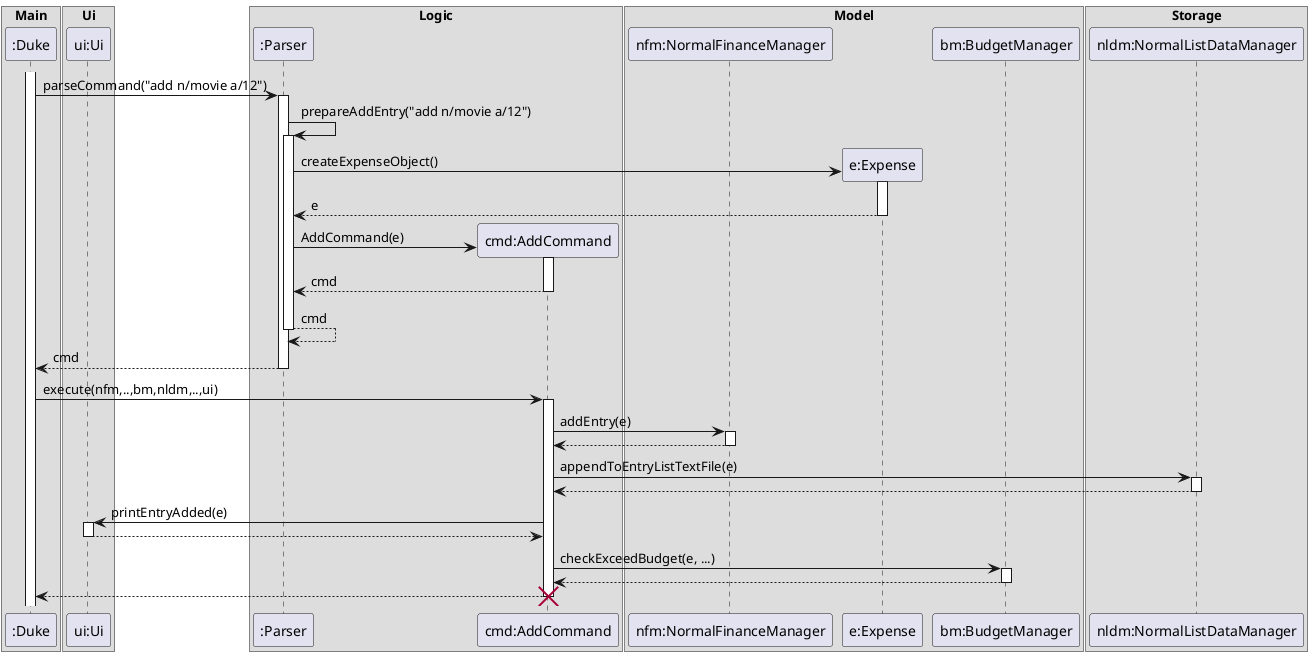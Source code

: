 @startuml
box Main
Participant ":Duke" as Duke
end box
box Ui
Participant "ui:Ui" as Ui
end box
box Logic
Participant ":Parser" as Parser
Participant "cmd:AddCommand" as DeleteCommand
end box

box Model
Participant "nfm:NormalFinanceManager" as NormalFinanceManager
Participant "e:Expense" as Entry2
Participant "bm:BudgetManager" as Budget
end box

box Storage
Participant "nldm:NormalListDataManager" as NormalListDataManager
end box

activate Duke
Duke -> Parser : parseCommand("add n/movie a/12")
activate Parser

Parser -> Parser : prepareAddEntry("add n/movie a/12")

    activate Parser
    create Entry2
    Parser -> Entry2 : createExpenseObject()
    activate Entry2
    Entry2 --> Parser : e
    deactivate Entry2


create DeleteCommand
Parser -> DeleteCommand : AddCommand(e)
activate DeleteCommand
DeleteCommand --> Parser : cmd
deactivate DeleteCommand
Parser --> Parser : cmd
deactivate Parser
Parser --> Duke : cmd

deactivate Parser

Duke -> DeleteCommand : execute(nfm,..,bm,nldm,..,ui)

activate DeleteCommand
DeleteCommand -> NormalFinanceManager : addEntry(e)
activate NormalFinanceManager
NormalFinanceManager --> DeleteCommand
deactivate NormalFinanceManager

DeleteCommand -> NormalListDataManager : appendToEntryListTextFile(e)
activate NormalListDataManager
NormalListDataManager --> DeleteCommand
deactivate NormalListDataManager


DeleteCommand -> Ui : printEntryAdded(e)

activate Ui
Ui --> DeleteCommand
deactivate Ui
DeleteCommand -> Budget : checkExceedBudget(e, ...)
activate Budget
Budget --> DeleteCommand
deactivate Budget

DeleteCommand --> Duke
deactivate DeleteCommand
destroy DeleteCommand
@enduml